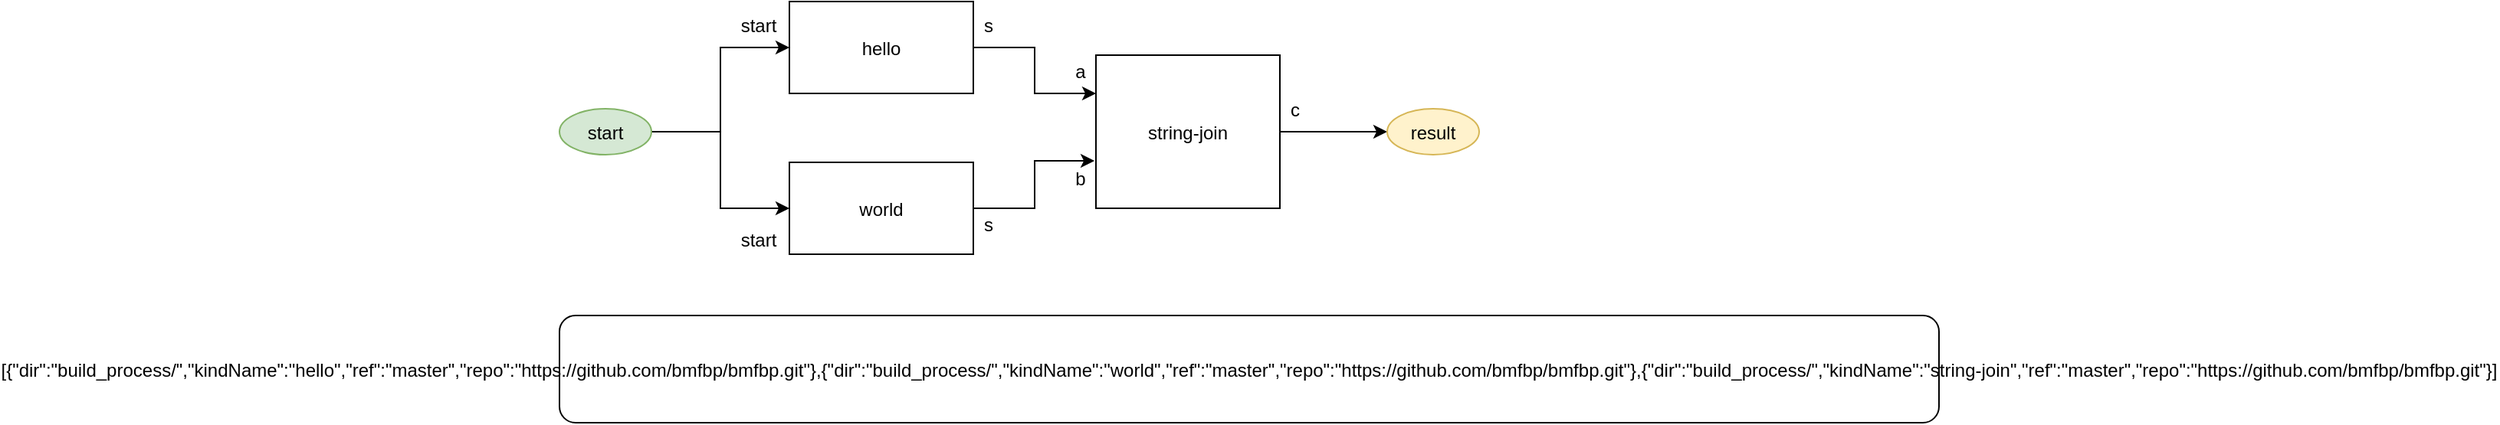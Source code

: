 <mxfile version="12.4.2" type="device" pages="1"><diagram id="jhMkTHakhqvlcz-DWCh2" name="helloworld"><mxGraphModel dx="2206" dy="795" grid="1" gridSize="10" guides="1" tooltips="1" connect="1" arrows="1" fold="1" page="1" pageScale="1" pageWidth="1100" pageHeight="850" math="0" shadow="0"><root><mxCell id="2I-bv2hPgHFziLa6GiMi-0"/><mxCell id="2I-bv2hPgHFziLa6GiMi-1" parent="2I-bv2hPgHFziLa6GiMi-0"/><mxCell id="2I-bv2hPgHFziLa6GiMi-5" style="edgeStyle=orthogonalEdgeStyle;rounded=0;orthogonalLoop=1;jettySize=auto;html=1;exitX=1;exitY=0.5;exitDx=0;exitDy=0;entryX=0;entryY=0.25;entryDx=0;entryDy=0;" parent="2I-bv2hPgHFziLa6GiMi-1" source="2I-bv2hPgHFziLa6GiMi-2" target="2I-bv2hPgHFziLa6GiMi-4" edge="1"><mxGeometry relative="1" as="geometry"/></mxCell><mxCell id="2I-bv2hPgHFziLa6GiMi-2" value="hello" style="rounded=0;" parent="2I-bv2hPgHFziLa6GiMi-1" vertex="1"><mxGeometry x="200" y="85" width="120" height="60" as="geometry"/></mxCell><mxCell id="2I-bv2hPgHFziLa6GiMi-6" style="edgeStyle=orthogonalEdgeStyle;rounded=0;orthogonalLoop=1;jettySize=auto;html=1;exitX=1;exitY=0.5;exitDx=0;exitDy=0;entryX=-0.008;entryY=0.69;entryDx=0;entryDy=0;entryPerimeter=0;" parent="2I-bv2hPgHFziLa6GiMi-1" source="2I-bv2hPgHFziLa6GiMi-3" target="2I-bv2hPgHFziLa6GiMi-4" edge="1"><mxGeometry relative="1" as="geometry"/></mxCell><mxCell id="2I-bv2hPgHFziLa6GiMi-3" value="world" style="rounded=0;" parent="2I-bv2hPgHFziLa6GiMi-1" vertex="1"><mxGeometry x="200" y="190" width="120" height="60" as="geometry"/></mxCell><mxCell id="2I-bv2hPgHFziLa6GiMi-19" style="edgeStyle=orthogonalEdgeStyle;rounded=0;orthogonalLoop=1;jettySize=auto;html=1;exitX=1;exitY=0.5;exitDx=0;exitDy=0;entryX=0;entryY=0.5;entryDx=0;entryDy=0;" parent="2I-bv2hPgHFziLa6GiMi-1" source="2I-bv2hPgHFziLa6GiMi-4" target="2I-bv2hPgHFziLa6GiMi-18" edge="1"><mxGeometry relative="1" as="geometry"/></mxCell><mxCell id="2I-bv2hPgHFziLa6GiMi-4" value="string-join" style="rounded=0;" parent="2I-bv2hPgHFziLa6GiMi-1" vertex="1"><mxGeometry x="400" y="120" width="120" height="100" as="geometry"/></mxCell><mxCell id="2I-bv2hPgHFziLa6GiMi-7" value="c" style="text;strokeColor=none;fillColor=none;align=center;verticalAlign=middle;rounded=0;" parent="2I-bv2hPgHFziLa6GiMi-1" vertex="1"><mxGeometry x="520" y="145" width="20" height="20" as="geometry"/></mxCell><mxCell id="2I-bv2hPgHFziLa6GiMi-10" value="s" style="text;strokeColor=none;fillColor=none;align=center;verticalAlign=middle;rounded=0;" parent="2I-bv2hPgHFziLa6GiMi-1" vertex="1"><mxGeometry x="320" y="90" width="20" height="20" as="geometry"/></mxCell><mxCell id="2I-bv2hPgHFziLa6GiMi-11" value="s" style="text;strokeColor=none;fillColor=none;align=center;verticalAlign=middle;rounded=0;" parent="2I-bv2hPgHFziLa6GiMi-1" vertex="1"><mxGeometry x="320" y="220" width="20" height="20" as="geometry"/></mxCell><mxCell id="2I-bv2hPgHFziLa6GiMi-12" value="a" style="text;strokeColor=none;fillColor=none;align=center;verticalAlign=middle;rounded=0;" parent="2I-bv2hPgHFziLa6GiMi-1" vertex="1"><mxGeometry x="380" y="120" width="20" height="20" as="geometry"/></mxCell><mxCell id="2I-bv2hPgHFziLa6GiMi-13" value="b" style="text;strokeColor=none;fillColor=none;align=center;verticalAlign=middle;rounded=0;" parent="2I-bv2hPgHFziLa6GiMi-1" vertex="1"><mxGeometry x="380" y="190" width="20" height="20" as="geometry"/></mxCell><mxCell id="2I-bv2hPgHFziLa6GiMi-20" style="edgeStyle=orthogonalEdgeStyle;rounded=0;orthogonalLoop=1;jettySize=auto;html=1;exitX=1;exitY=0.5;exitDx=0;exitDy=0;entryX=0;entryY=0.5;entryDx=0;entryDy=0;" parent="2I-bv2hPgHFziLa6GiMi-1" source="2I-bv2hPgHFziLa6GiMi-17" target="2I-bv2hPgHFziLa6GiMi-2" edge="1"><mxGeometry relative="1" as="geometry"/></mxCell><mxCell id="2I-bv2hPgHFziLa6GiMi-21" style="edgeStyle=orthogonalEdgeStyle;rounded=0;orthogonalLoop=1;jettySize=auto;html=1;exitX=1;exitY=0.5;exitDx=0;exitDy=0;entryX=0;entryY=0.5;entryDx=0;entryDy=0;" parent="2I-bv2hPgHFziLa6GiMi-1" source="2I-bv2hPgHFziLa6GiMi-17" target="2I-bv2hPgHFziLa6GiMi-3" edge="1"><mxGeometry relative="1" as="geometry"/></mxCell><mxCell id="2I-bv2hPgHFziLa6GiMi-17" value="start" style="ellipse;fillColor=#d5e8d4;strokeColor=#82b366;" parent="2I-bv2hPgHFziLa6GiMi-1" vertex="1"><mxGeometry x="50" y="155" width="60" height="30" as="geometry"/></mxCell><mxCell id="2I-bv2hPgHFziLa6GiMi-18" value="result" style="ellipse;fillColor=#fff2cc;strokeColor=#d6b656;" parent="2I-bv2hPgHFziLa6GiMi-1" vertex="1"><mxGeometry x="590" y="155" width="60" height="30" as="geometry"/></mxCell><mxCell id="JWYB0G5ALutQAFQENnBU-0" value="[{&quot;dir&quot;:&quot;build_process/&quot;,&quot;kindName&quot;:&quot;hello&quot;,&quot;ref&quot;:&quot;master&quot;,&quot;repo&quot;:&quot;https://github.com/bmfbp/bmfbp.git&quot;},{&quot;dir&quot;:&quot;build_process/&quot;,&quot;kindName&quot;:&quot;world&quot;,&quot;ref&quot;:&quot;master&quot;,&quot;repo&quot;:&quot;https://github.com/bmfbp/bmfbp.git&quot;},{&quot;dir&quot;:&quot;build_process/&quot;,&quot;kindName&quot;:&quot;string-join&quot;,&quot;ref&quot;:&quot;master&quot;,&quot;repo&quot;:&quot;https://github.com/bmfbp/bmfbp.git&quot;}]" style="rounded=1;" parent="2I-bv2hPgHFziLa6GiMi-1" vertex="1"><mxGeometry x="50" y="290" width="900" height="70" as="geometry"/></mxCell><mxCell id="JWYB0G5ALutQAFQENnBU-1" value="start" style="text;strokeColor=none;fillColor=none;align=center;verticalAlign=middle;rounded=0;" parent="2I-bv2hPgHFziLa6GiMi-1" vertex="1"><mxGeometry x="160" y="90" width="40" height="20" as="geometry"/></mxCell><mxCell id="JWYB0G5ALutQAFQENnBU-2" value="start" style="text;strokeColor=none;fillColor=none;align=center;verticalAlign=middle;rounded=0;" parent="2I-bv2hPgHFziLa6GiMi-1" vertex="1"><mxGeometry x="160" y="230" width="40" height="20" as="geometry"/></mxCell></root></mxGraphModel></diagram></mxfile>